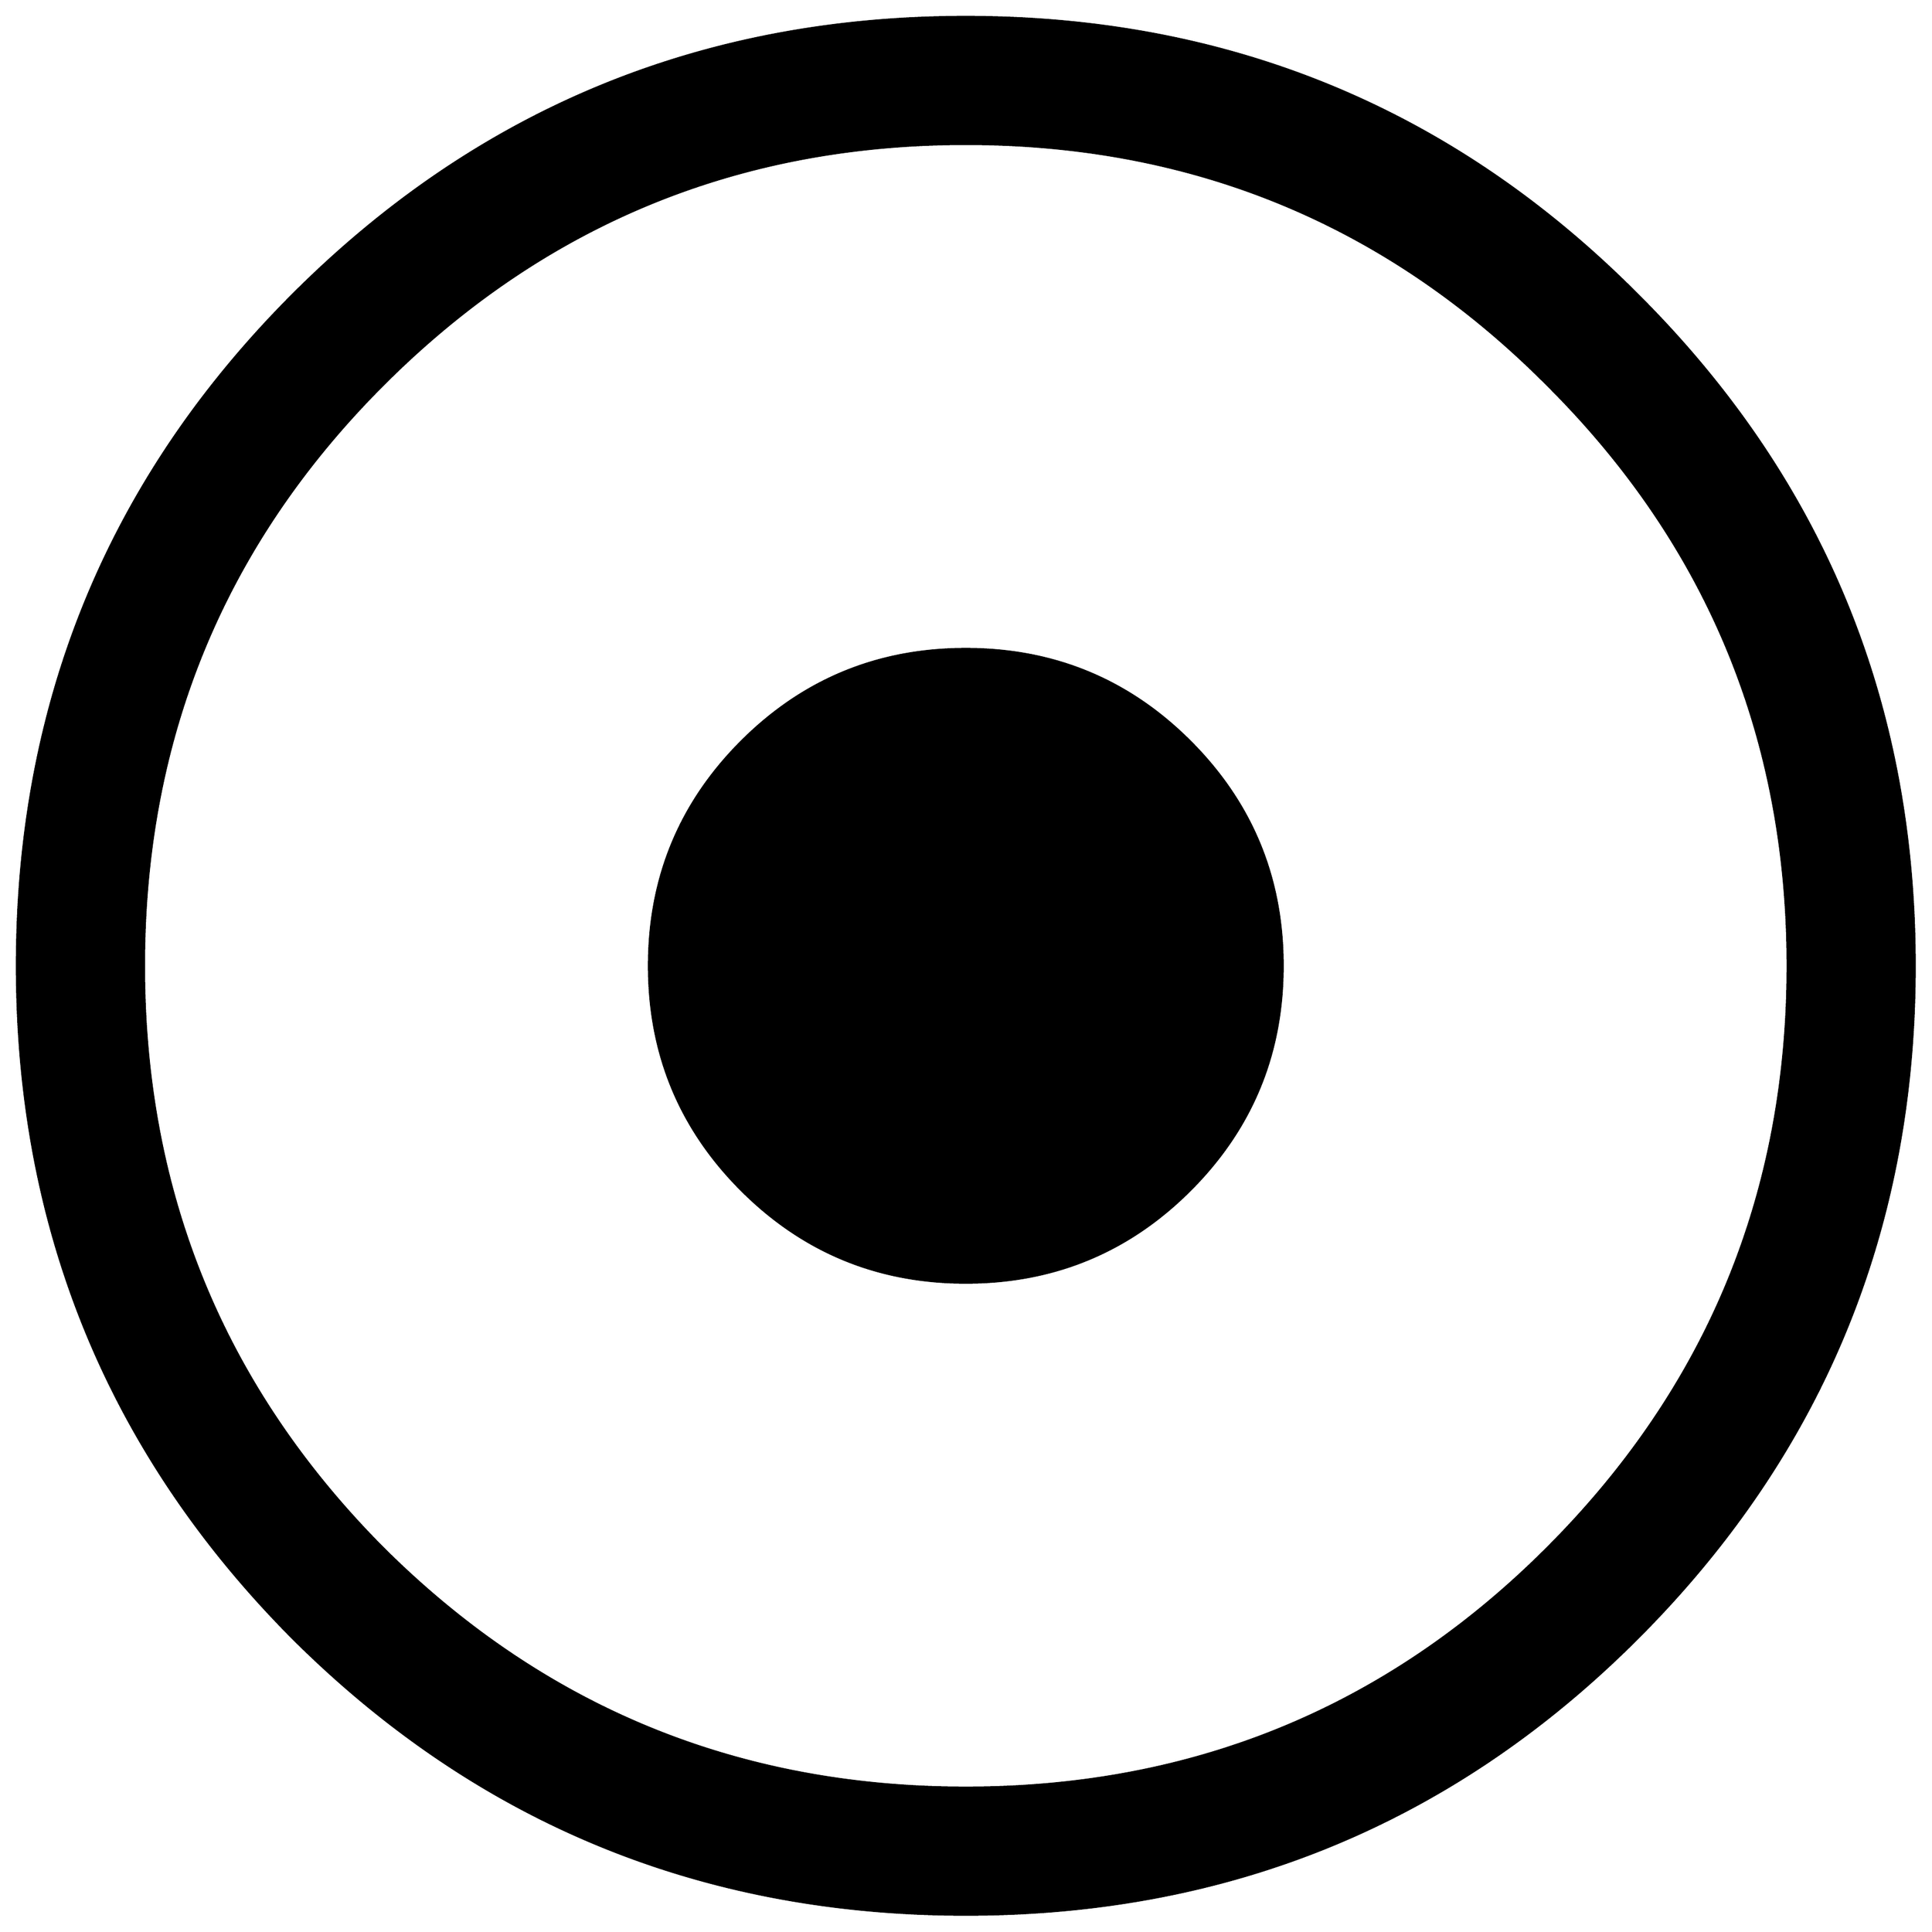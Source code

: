 


\begin{tikzpicture}[y=0.80pt, x=0.80pt, yscale=-1.0, xscale=1.0, inner sep=0pt, outer sep=0pt]
\begin{scope}[shift={(100.0,1706.0)},nonzero rule]
  \path[draw=.,fill=.,line width=1.600pt] (1538.0,-582.0) ..
    controls (1538.0,-374.0) and (1465.0,-197.0) ..
    (1319.0,-51.0) .. controls (1173.667,94.333) and (997.0,167.0)
    .. (789.0,167.0) .. controls (581.0,167.0) and (404.0,94.333)
    .. (258.0,-51.0) .. controls (112.667,-197.0) and
    (40.0,-374.0) .. (40.0,-582.0) .. controls (40.0,-790.0) and
    (112.667,-966.667) .. (258.0,-1112.0) .. controls
    (404.0,-1258.0) and (581.0,-1331.0) .. (789.0,-1331.0) ..
    controls (997.0,-1331.0) and (1173.667,-1258.0) ..
    (1319.0,-1112.0) .. controls (1465.0,-966.667) and
    (1538.0,-790.0) .. (1538.0,-582.0) -- cycle(1438.0,-582.0)
    .. controls (1438.0,-762.0) and (1374.667,-915.0) ..
    (1248.0,-1041.0) .. controls (1122.0,-1167.667) and
    (969.0,-1231.0) .. (789.0,-1231.0) .. controls
    (609.0,-1231.0) and (455.667,-1167.667) .. (329.0,-1041.0) ..
    controls (203.0,-915.0) and (140.0,-762.0) .. (140.0,-582.0)
    .. controls (140.0,-402.0) and (203.0,-248.667) ..
    (329.0,-122.0) .. controls (455.667,4.0) and (609.0,67.0) ..
    (789.0,67.0) .. controls (969.0,67.0) and (1122.0,4.0) ..
    (1248.0,-122.0) .. controls (1374.667,-248.667) and
    (1438.0,-402.0) .. (1438.0,-582.0) -- cycle(1039.0,-582.0)
    .. controls (1039.0,-512.667) and (1014.667,-453.667) ..
    (966.0,-405.0) .. controls (917.333,-356.333) and (858.333,-332.0)
    .. (789.0,-332.0) .. controls (719.667,-332.0) and
    (660.667,-356.333) .. (612.0,-405.0) .. controls (563.333,-453.667)
    and (539.0,-512.667) .. (539.0,-582.0) .. controls
    (539.0,-651.333) and (563.333,-710.333) .. (612.0,-759.0) ..
    controls (660.667,-807.667) and (719.667,-832.0) .. (789.0,-832.0)
    .. controls (858.333,-832.0) and (917.333,-807.667) ..
    (966.0,-759.0) .. controls (1014.667,-710.333) and
    (1039.0,-651.333) .. (1039.0,-582.0) -- cycle;
\end{scope}

\end{tikzpicture}


